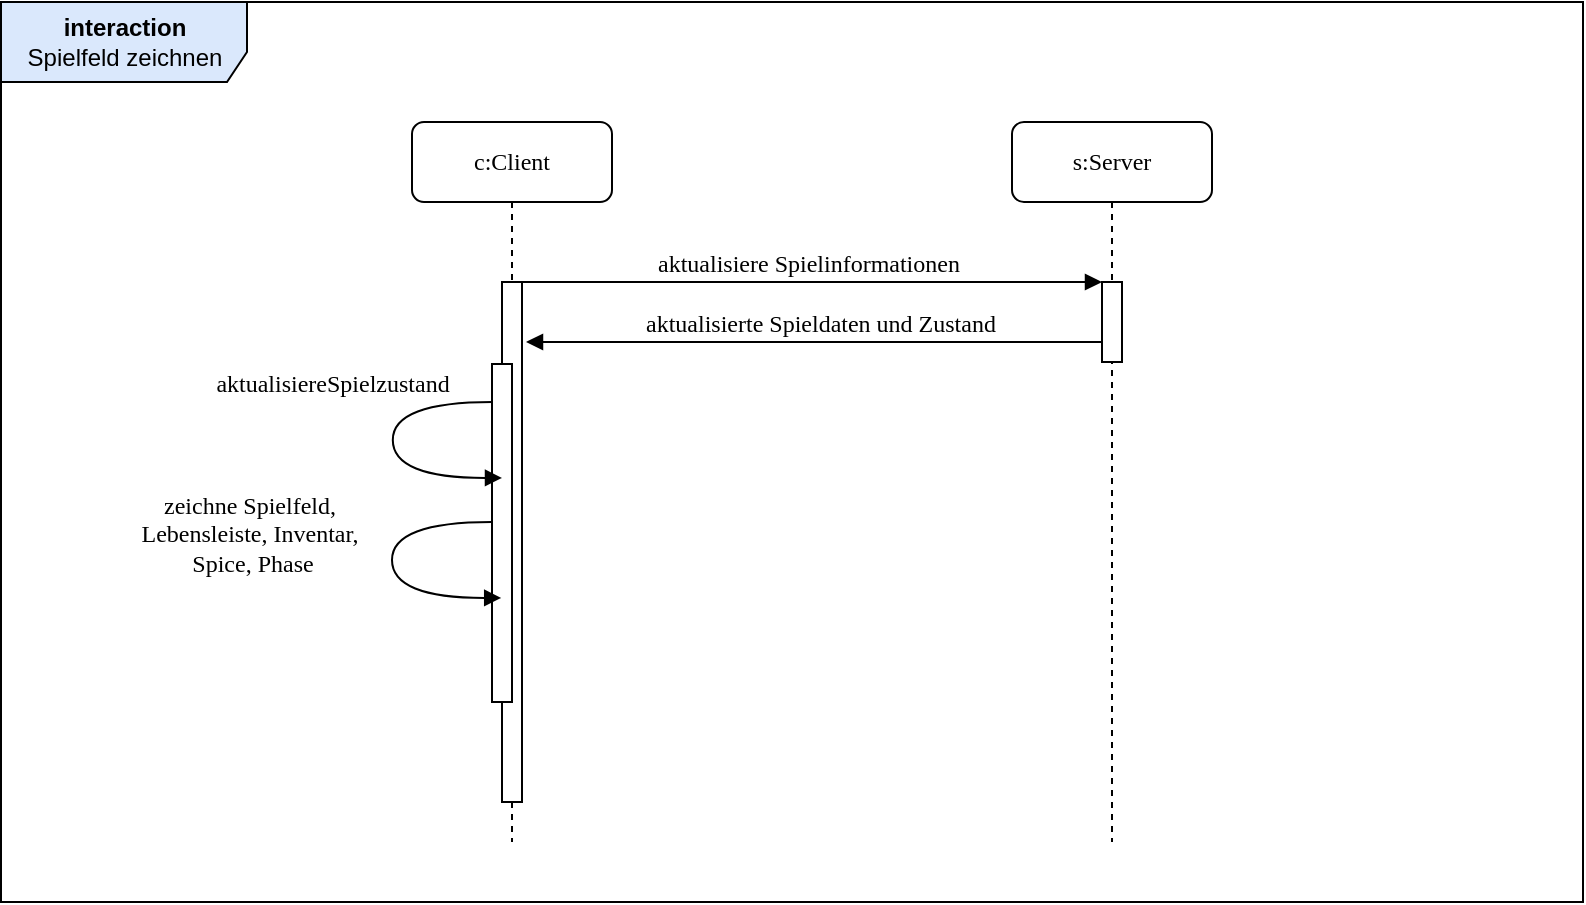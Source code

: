 <mxfile version="15.8.4" type="device"><diagram name="Page-1" id="13e1069c-82ec-6db2-03f1-153e76fe0fe0"><mxGraphModel dx="2202" dy="865" grid="1" gridSize="10" guides="1" tooltips="1" connect="1" arrows="1" fold="1" page="1" pageScale="1" pageWidth="1100" pageHeight="850" background="none" math="0" shadow="0"><root><mxCell id="0"/><mxCell id="1" parent="0"/><mxCell id="Zdsx62yH67fmTywGnCH_-1" value="&lt;b&gt;interaction&lt;/b&gt;&lt;br&gt;Spielfeld zeichnen" style="shape=umlFrame;whiteSpace=wrap;html=1;width=123;height=40;fillColor=#dae8fc;strokeColor=#000000;" vertex="1" parent="1"><mxGeometry x="-105.5" y="20" width="791" height="450" as="geometry"/></mxCell><mxCell id="rAgVwPC1hAgpISPe4BLz-1" value="aktualisierte Spieldaten und Zustand" style="html=1;verticalAlign=bottom;endArrow=none;labelBackgroundColor=none;fontFamily=Verdana;fontSize=12;edgeStyle=elbowEdgeStyle;elbow=vertical;endFill=0;startArrow=block;startFill=1;" parent="1" edge="1"><mxGeometry relative="1" as="geometry"><mxPoint x="157" y="190" as="sourcePoint"/><mxPoint x="450" y="190" as="targetPoint"/><Array as="points"><mxPoint x="450" y="190"/></Array></mxGeometry></mxCell><mxCell id="7baba1c4bc27f4b0-3" value="s:Server" style="shape=umlLifeline;perimeter=lifelinePerimeter;whiteSpace=wrap;html=1;container=1;collapsible=0;recursiveResize=0;outlineConnect=0;rounded=1;shadow=0;comic=0;labelBackgroundColor=none;strokeWidth=1;fontFamily=Verdana;fontSize=12;align=center;" parent="1" vertex="1"><mxGeometry x="400" y="80" width="100" height="360" as="geometry"/></mxCell><mxCell id="7baba1c4bc27f4b0-13" value="" style="html=1;points=[];perimeter=orthogonalPerimeter;rounded=0;shadow=0;comic=0;labelBackgroundColor=none;strokeWidth=1;fontFamily=Verdana;fontSize=12;align=center;" parent="7baba1c4bc27f4b0-3" vertex="1"><mxGeometry x="45" y="80" width="10" height="40" as="geometry"/></mxCell><mxCell id="7baba1c4bc27f4b0-8" value="c:Client" style="shape=umlLifeline;perimeter=lifelinePerimeter;whiteSpace=wrap;html=1;container=1;collapsible=0;recursiveResize=0;outlineConnect=0;rounded=1;shadow=0;comic=0;labelBackgroundColor=none;strokeWidth=1;fontFamily=Verdana;fontSize=12;align=center;" parent="1" vertex="1"><mxGeometry x="100" y="80" width="100" height="360" as="geometry"/></mxCell><mxCell id="7baba1c4bc27f4b0-9" value="" style="html=1;points=[];perimeter=orthogonalPerimeter;rounded=0;shadow=0;comic=0;labelBackgroundColor=none;strokeWidth=1;fontFamily=Verdana;fontSize=12;align=center;" parent="7baba1c4bc27f4b0-8" vertex="1"><mxGeometry x="45" y="80" width="10" height="260" as="geometry"/></mxCell><mxCell id="rAgVwPC1hAgpISPe4BLz-8" value="" style="html=1;points=[];perimeter=orthogonalPerimeter;rounded=0;shadow=0;comic=0;labelBackgroundColor=none;strokeWidth=1;fontFamily=Verdana;fontSize=12;align=center;" parent="7baba1c4bc27f4b0-8" vertex="1"><mxGeometry x="40" y="121" width="10" height="169" as="geometry"/></mxCell><mxCell id="rAgVwPC1hAgpISPe4BLz-9" value="aktualisiereSpielzustand" style="html=1;verticalAlign=bottom;endArrow=block;labelBackgroundColor=none;fontFamily=Verdana;fontSize=12;elbow=vertical;edgeStyle=orthogonalEdgeStyle;curved=1;entryX=1;entryY=0.286;entryPerimeter=0;exitX=1.038;exitY=0.345;exitPerimeter=0;" parent="7baba1c4bc27f4b0-8" edge="1"><mxGeometry x="-0.299" y="-30" relative="1" as="geometry"><mxPoint x="40.38" y="140.03" as="sourcePoint"/><mxPoint x="45.0" y="177.95" as="targetPoint"/><Array as="points"><mxPoint x="-9.62" y="140"/><mxPoint x="-9.62" y="178"/></Array><mxPoint as="offset"/></mxGeometry></mxCell><mxCell id="7baba1c4bc27f4b0-14" value="aktualisiere Spielinformationen" style="html=1;verticalAlign=bottom;endArrow=block;entryX=0;entryY=0;labelBackgroundColor=none;fontFamily=Verdana;fontSize=12;edgeStyle=elbowEdgeStyle;elbow=vertical;" parent="1" source="7baba1c4bc27f4b0-8" target="7baba1c4bc27f4b0-13" edge="1"><mxGeometry relative="1" as="geometry"><mxPoint x="370" y="200" as="sourcePoint"/></mxGeometry></mxCell><mxCell id="Zdsx62yH67fmTywGnCH_-2" value="zeichne Spielfeld,&amp;nbsp;&lt;br&gt;Lebensleiste, Inventar,&amp;nbsp;&lt;br&gt;Spice, Phase" style="html=1;verticalAlign=bottom;endArrow=block;labelBackgroundColor=none;fontFamily=Verdana;fontSize=12;elbow=vertical;edgeStyle=orthogonalEdgeStyle;curved=1;entryX=1;entryY=0.286;entryPerimeter=0;exitX=1.038;exitY=0.345;exitPerimeter=0;" edge="1" parent="1"><mxGeometry x="0.122" y="-70" relative="1" as="geometry"><mxPoint x="139.98" y="280.03" as="sourcePoint"/><mxPoint x="144.6" y="317.95" as="targetPoint"/><Array as="points"><mxPoint x="89.98" y="280"/><mxPoint x="89.98" y="318"/></Array><mxPoint as="offset"/></mxGeometry></mxCell></root></mxGraphModel></diagram></mxfile>